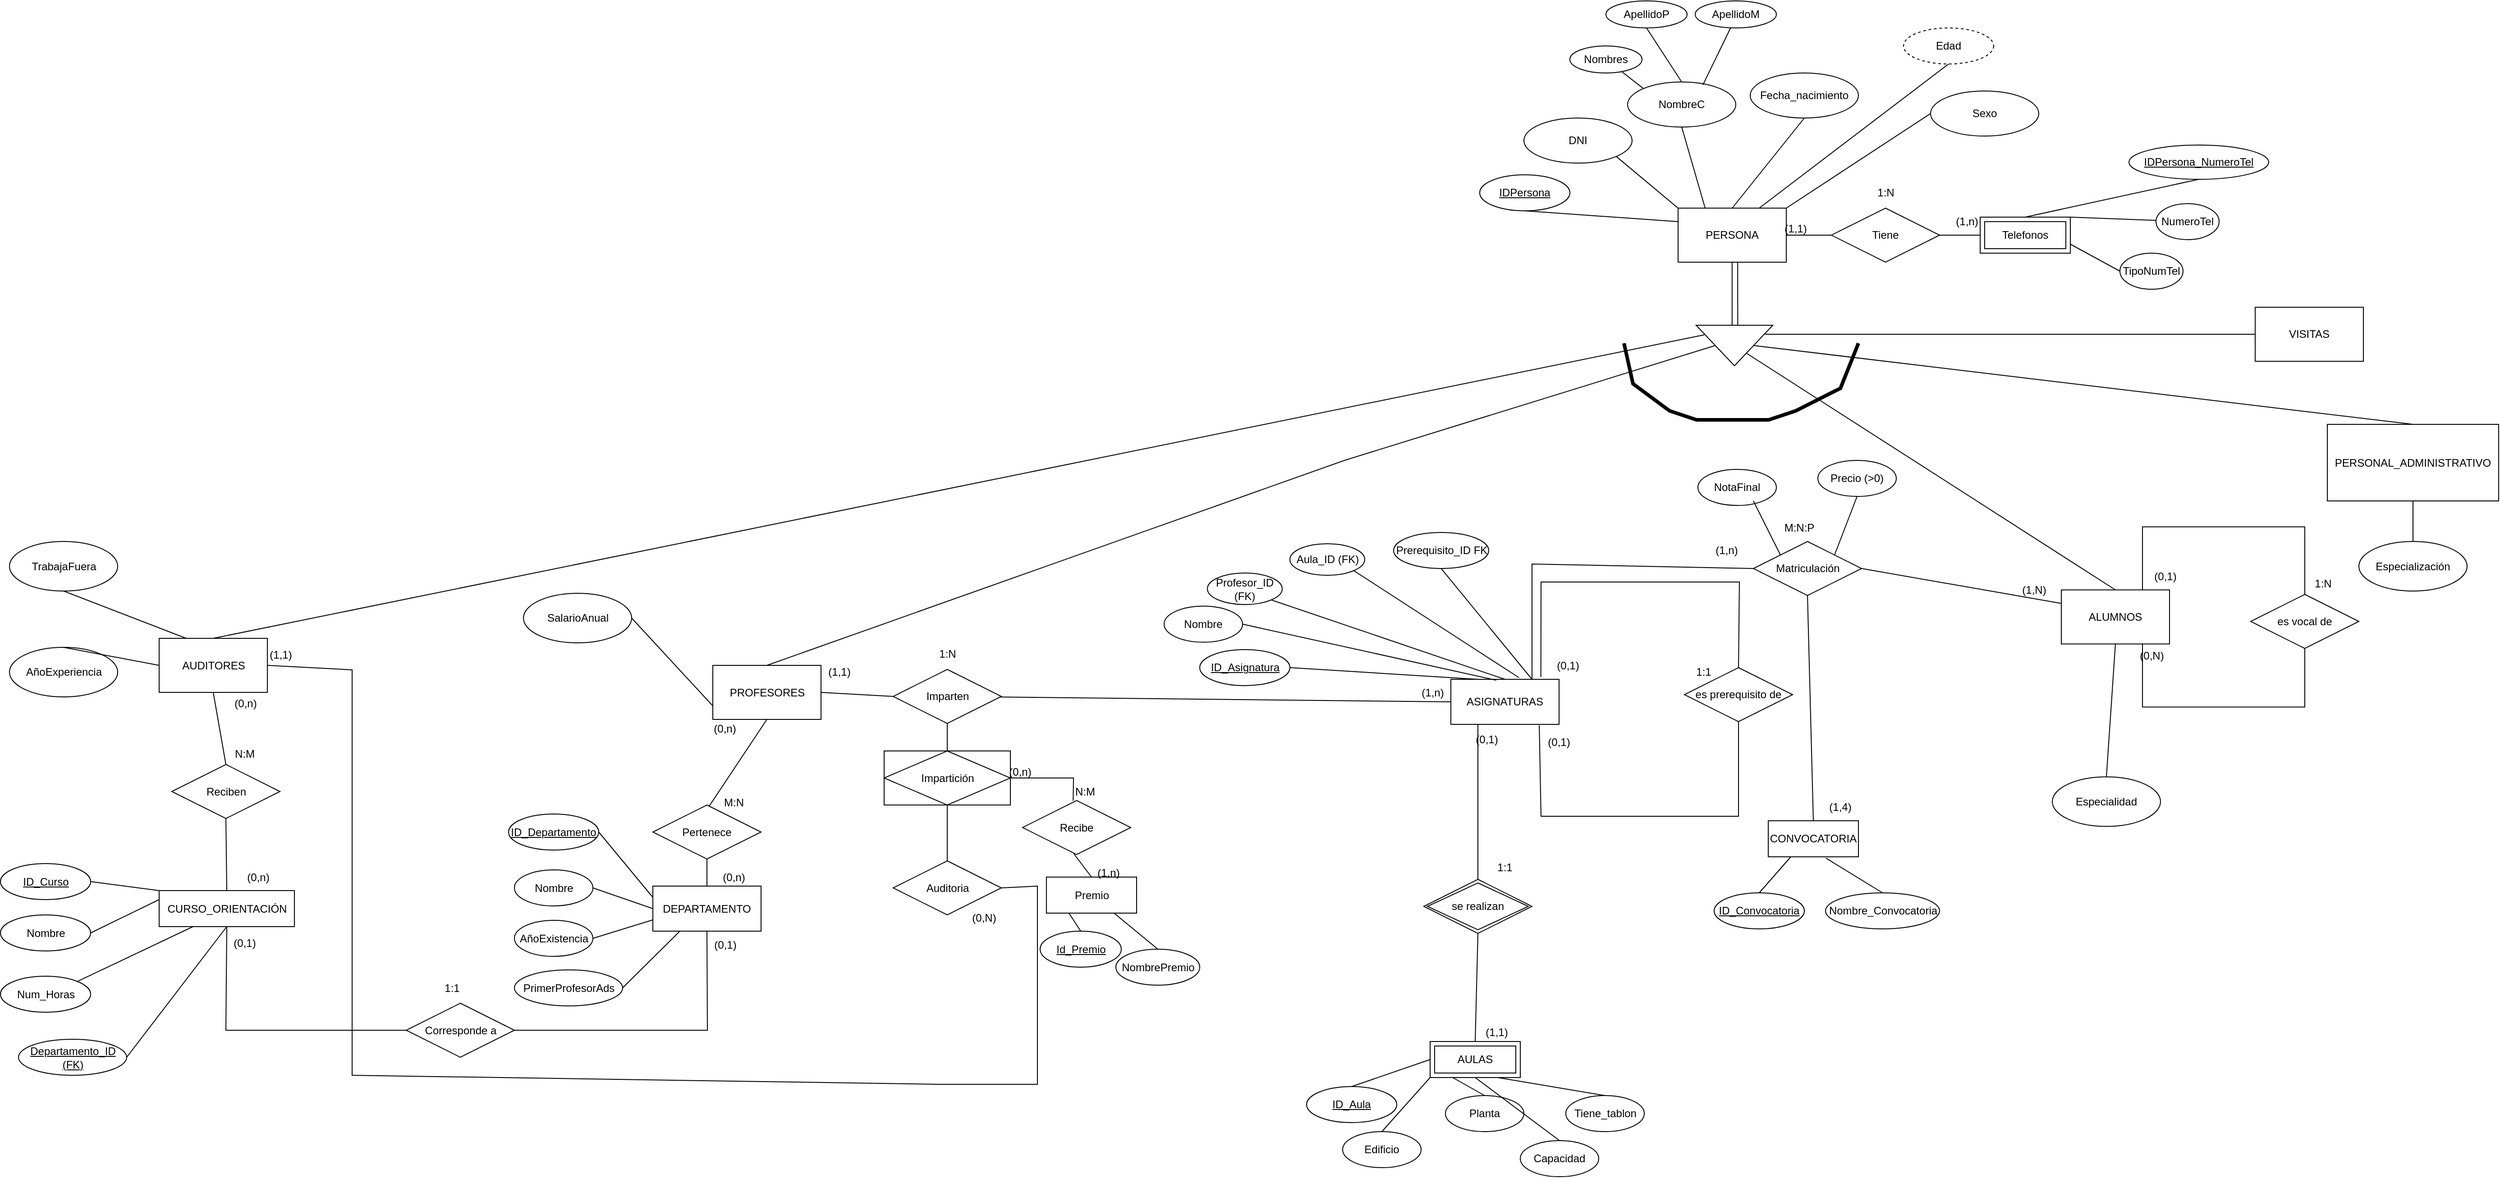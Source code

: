 <mxfile version="28.1.0">
  <diagram name="Página-1" id="FnvqE0i3I_hrlVpK8BUk">
    <mxGraphModel dx="2868" dy="2275" grid="1" gridSize="10" guides="1" tooltips="1" connect="1" arrows="1" fold="1" page="1" pageScale="1" pageWidth="827" pageHeight="1169" math="0" shadow="0">
      <root>
        <mxCell id="0" />
        <mxCell id="1" parent="0" />
        <mxCell id="K8pAmzDxY5exkbGExF1x-1" value="PERSONA" style="rounded=0;whiteSpace=wrap;html=1;" vertex="1" parent="1">
          <mxGeometry x="350" y="170" width="120" height="60" as="geometry" />
        </mxCell>
        <mxCell id="K8pAmzDxY5exkbGExF1x-2" value="" style="triangle;whiteSpace=wrap;html=1;rounded=0;rotation=90;" vertex="1" parent="1">
          <mxGeometry x="390" y="280" width="45" height="85" as="geometry" />
        </mxCell>
        <mxCell id="K8pAmzDxY5exkbGExF1x-4" value="ALUMNOS" style="whiteSpace=wrap;html=1;rounded=0;" vertex="1" parent="1">
          <mxGeometry x="775" y="593.75" width="120" height="60" as="geometry" />
        </mxCell>
        <mxCell id="K8pAmzDxY5exkbGExF1x-6" value="" style="endArrow=none;html=1;rounded=0;entryX=0.551;entryY=1.004;entryDx=0;entryDy=0;entryPerimeter=0;exitX=-0.013;exitY=0.457;exitDx=0;exitDy=0;exitPerimeter=0;" edge="1" parent="1" source="K8pAmzDxY5exkbGExF1x-2" target="K8pAmzDxY5exkbGExF1x-1">
          <mxGeometry width="50" height="50" relative="1" as="geometry">
            <mxPoint x="413.04" y="297" as="sourcePoint" />
            <mxPoint x="413.0" y="230" as="targetPoint" />
          </mxGeometry>
        </mxCell>
        <mxCell id="K8pAmzDxY5exkbGExF1x-7" value="" style="endArrow=none;html=1;rounded=0;entryX=0.5;entryY=1;entryDx=0;entryDy=0;" edge="1" parent="1">
          <mxGeometry width="50" height="50" relative="1" as="geometry">
            <mxPoint x="409.9" y="300" as="sourcePoint" />
            <mxPoint x="409.9" y="230" as="targetPoint" />
          </mxGeometry>
        </mxCell>
        <mxCell id="K8pAmzDxY5exkbGExF1x-9" value="PROFESORES" style="whiteSpace=wrap;html=1;rounded=0;" vertex="1" parent="1">
          <mxGeometry x="-720.5" y="677.5" width="120" height="60" as="geometry" />
        </mxCell>
        <mxCell id="K8pAmzDxY5exkbGExF1x-11" value="VISITAS" style="whiteSpace=wrap;html=1;rounded=0;" vertex="1" parent="1">
          <mxGeometry x="990" y="280" width="120" height="60" as="geometry" />
        </mxCell>
        <mxCell id="K8pAmzDxY5exkbGExF1x-16" value="" style="endArrow=none;html=1;rounded=0;entryX=0.236;entryY=0.893;entryDx=0;entryDy=0;exitX=0.5;exitY=0;exitDx=0;exitDy=0;entryPerimeter=0;" edge="1" parent="1" source="K8pAmzDxY5exkbGExF1x-17" target="K8pAmzDxY5exkbGExF1x-2">
          <mxGeometry width="50" height="50" relative="1" as="geometry">
            <mxPoint x="-829.8" y="110.28" as="sourcePoint" />
            <mxPoint x="-876.2" y="20.0" as="targetPoint" />
          </mxGeometry>
        </mxCell>
        <mxCell id="K8pAmzDxY5exkbGExF1x-17" value="AUDITORES" style="rounded=0;whiteSpace=wrap;html=1;" vertex="1" parent="1">
          <mxGeometry x="-1334.5" y="647.5" width="120" height="60" as="geometry" />
        </mxCell>
        <mxCell id="K8pAmzDxY5exkbGExF1x-19" value="" style="endArrow=none;html=1;rounded=0;exitX=0.5;exitY=0;exitDx=0;exitDy=0;" edge="1" parent="1" source="K8pAmzDxY5exkbGExF1x-4" target="K8pAmzDxY5exkbGExF1x-2">
          <mxGeometry width="50" height="50" relative="1" as="geometry">
            <mxPoint x="340" y="390" as="sourcePoint" />
            <mxPoint x="390" y="340" as="targetPoint" />
          </mxGeometry>
        </mxCell>
        <mxCell id="K8pAmzDxY5exkbGExF1x-21" value="PERSONAL_ADMINISTRATIVO" style="rounded=0;whiteSpace=wrap;html=1;" vertex="1" parent="1">
          <mxGeometry x="1070" y="410" width="190" height="85" as="geometry" />
        </mxCell>
        <mxCell id="K8pAmzDxY5exkbGExF1x-22" value="" style="endArrow=none;html=1;rounded=0;entryX=0.5;entryY=1;entryDx=0;entryDy=0;exitX=0.5;exitY=0;exitDx=0;exitDy=0;" edge="1" parent="1" source="K8pAmzDxY5exkbGExF1x-9" target="K8pAmzDxY5exkbGExF1x-2">
          <mxGeometry width="50" height="50" relative="1" as="geometry">
            <mxPoint x="250" y="360" as="sourcePoint" />
            <mxPoint x="300" y="310" as="targetPoint" />
            <Array as="points">
              <mxPoint x="-20" y="450" />
            </Array>
          </mxGeometry>
        </mxCell>
        <mxCell id="K8pAmzDxY5exkbGExF1x-23" value="" style="endArrow=none;html=1;rounded=0;exitX=0.221;exitY=0.1;exitDx=0;exitDy=0;entryX=0;entryY=0.5;entryDx=0;entryDy=0;exitPerimeter=0;" edge="1" parent="1" source="K8pAmzDxY5exkbGExF1x-2" target="K8pAmzDxY5exkbGExF1x-11">
          <mxGeometry width="50" height="50" relative="1" as="geometry">
            <mxPoint x="530" y="360" as="sourcePoint" />
            <mxPoint x="580" y="310" as="targetPoint" />
          </mxGeometry>
        </mxCell>
        <mxCell id="K8pAmzDxY5exkbGExF1x-27" value="NombreC" style="ellipse;whiteSpace=wrap;html=1;" vertex="1" parent="1">
          <mxGeometry x="294" y="30" width="120" height="50" as="geometry" />
        </mxCell>
        <mxCell id="K8pAmzDxY5exkbGExF1x-28" value="Fecha_nacimiento" style="ellipse;whiteSpace=wrap;html=1;" vertex="1" parent="1">
          <mxGeometry x="430" y="20" width="120" height="50" as="geometry" />
        </mxCell>
        <mxCell id="K8pAmzDxY5exkbGExF1x-32" value="Sexo" style="ellipse;whiteSpace=wrap;html=1;" vertex="1" parent="1">
          <mxGeometry x="630" y="40" width="120" height="50" as="geometry" />
        </mxCell>
        <mxCell id="K8pAmzDxY5exkbGExF1x-34" value="" style="endArrow=none;html=1;rounded=0;entryX=0;entryY=0.25;entryDx=0;entryDy=0;exitX=0.5;exitY=1;exitDx=0;exitDy=0;" edge="1" parent="1" source="K8pAmzDxY5exkbGExF1x-199" target="K8pAmzDxY5exkbGExF1x-1">
          <mxGeometry width="50" height="50" relative="1" as="geometry">
            <mxPoint x="220" y="120" as="sourcePoint" />
            <mxPoint x="340" y="125" as="targetPoint" />
          </mxGeometry>
        </mxCell>
        <mxCell id="K8pAmzDxY5exkbGExF1x-35" value="" style="endArrow=none;html=1;rounded=0;entryX=0.5;entryY=1;entryDx=0;entryDy=0;exitX=0.25;exitY=0;exitDx=0;exitDy=0;" edge="1" parent="1" source="K8pAmzDxY5exkbGExF1x-1" target="K8pAmzDxY5exkbGExF1x-27">
          <mxGeometry width="50" height="50" relative="1" as="geometry">
            <mxPoint x="340" y="160" as="sourcePoint" />
            <mxPoint x="390" y="110" as="targetPoint" />
          </mxGeometry>
        </mxCell>
        <mxCell id="K8pAmzDxY5exkbGExF1x-36" value="" style="endArrow=none;html=1;rounded=0;entryX=0.5;entryY=1;entryDx=0;entryDy=0;exitX=0.5;exitY=0;exitDx=0;exitDy=0;" edge="1" parent="1" source="K8pAmzDxY5exkbGExF1x-1" target="K8pAmzDxY5exkbGExF1x-28">
          <mxGeometry width="50" height="50" relative="1" as="geometry">
            <mxPoint x="440" y="160" as="sourcePoint" />
            <mxPoint x="490" y="110" as="targetPoint" />
          </mxGeometry>
        </mxCell>
        <mxCell id="K8pAmzDxY5exkbGExF1x-38" value="" style="endArrow=none;html=1;rounded=0;exitX=1;exitY=0;exitDx=0;exitDy=0;entryX=0;entryY=0.5;entryDx=0;entryDy=0;" edge="1" parent="1" source="K8pAmzDxY5exkbGExF1x-1" target="K8pAmzDxY5exkbGExF1x-32">
          <mxGeometry width="50" height="50" relative="1" as="geometry">
            <mxPoint x="480" y="290" as="sourcePoint" />
            <mxPoint x="530" y="240" as="targetPoint" />
          </mxGeometry>
        </mxCell>
        <mxCell id="K8pAmzDxY5exkbGExF1x-39" value="Especialidad" style="ellipse;whiteSpace=wrap;html=1;" vertex="1" parent="1">
          <mxGeometry x="765" y="801.25" width="120" height="55" as="geometry" />
        </mxCell>
        <mxCell id="K8pAmzDxY5exkbGExF1x-40" value="" style="endArrow=none;html=1;rounded=0;entryX=0.5;entryY=1;entryDx=0;entryDy=0;exitX=0.5;exitY=0;exitDx=0;exitDy=0;" edge="1" parent="1" source="K8pAmzDxY5exkbGExF1x-39" target="K8pAmzDxY5exkbGExF1x-4">
          <mxGeometry width="50" height="50" relative="1" as="geometry">
            <mxPoint x="595" y="633.75" as="sourcePoint" />
            <mxPoint x="645" y="583.75" as="targetPoint" />
          </mxGeometry>
        </mxCell>
        <mxCell id="K8pAmzDxY5exkbGExF1x-42" value="SalarioAnual" style="ellipse;whiteSpace=wrap;html=1;" vertex="1" parent="1">
          <mxGeometry x="-930.5" y="597.5" width="120" height="55" as="geometry" />
        </mxCell>
        <mxCell id="K8pAmzDxY5exkbGExF1x-43" value="" style="endArrow=none;html=1;rounded=0;entryX=0.5;entryY=1;entryDx=0;entryDy=0;" edge="1" parent="1" target="K8pAmzDxY5exkbGExF1x-9">
          <mxGeometry width="50" height="50" relative="1" as="geometry">
            <mxPoint x="-727" y="837.5" as="sourcePoint" />
            <mxPoint x="-777" y="932.5" as="targetPoint" />
          </mxGeometry>
        </mxCell>
        <mxCell id="K8pAmzDxY5exkbGExF1x-44" value="" style="endArrow=none;html=1;rounded=0;entryX=0;entryY=0.75;entryDx=0;entryDy=0;exitX=1;exitY=0.5;exitDx=0;exitDy=0;" edge="1" parent="1" source="K8pAmzDxY5exkbGExF1x-42" target="K8pAmzDxY5exkbGExF1x-9">
          <mxGeometry width="50" height="50" relative="1" as="geometry">
            <mxPoint x="-527" y="532.5" as="sourcePoint" />
            <mxPoint x="-517" y="462.5" as="targetPoint" />
          </mxGeometry>
        </mxCell>
        <mxCell id="K8pAmzDxY5exkbGExF1x-45" value="Especialización" style="ellipse;whiteSpace=wrap;html=1;" vertex="1" parent="1">
          <mxGeometry x="1105" y="540" width="120" height="55" as="geometry" />
        </mxCell>
        <mxCell id="K8pAmzDxY5exkbGExF1x-46" value="" style="endArrow=none;html=1;rounded=0;entryX=0.5;entryY=1;entryDx=0;entryDy=0;exitX=0.5;exitY=0;exitDx=0;exitDy=0;" edge="1" parent="1" source="K8pAmzDxY5exkbGExF1x-45" target="K8pAmzDxY5exkbGExF1x-21">
          <mxGeometry width="50" height="50" relative="1" as="geometry">
            <mxPoint x="955" y="722.5" as="sourcePoint" />
            <mxPoint x="1005" y="672.5" as="targetPoint" />
          </mxGeometry>
        </mxCell>
        <mxCell id="K8pAmzDxY5exkbGExF1x-47" value="AñoExperiencia" style="ellipse;whiteSpace=wrap;html=1;" vertex="1" parent="1">
          <mxGeometry x="-1500.5" y="657.5" width="120" height="55" as="geometry" />
        </mxCell>
        <mxCell id="K8pAmzDxY5exkbGExF1x-48" value="TrabajaFuera" style="ellipse;whiteSpace=wrap;html=1;" vertex="1" parent="1">
          <mxGeometry x="-1500.5" y="540.0" width="120" height="55" as="geometry" />
        </mxCell>
        <mxCell id="K8pAmzDxY5exkbGExF1x-49" value="" style="endArrow=none;html=1;rounded=0;entryX=0;entryY=0.5;entryDx=0;entryDy=0;exitX=0.5;exitY=0;exitDx=0;exitDy=0;" edge="1" parent="1" source="K8pAmzDxY5exkbGExF1x-47" target="K8pAmzDxY5exkbGExF1x-17">
          <mxGeometry width="50" height="50" relative="1" as="geometry">
            <mxPoint x="-1374.5" y="767.5" as="sourcePoint" />
            <mxPoint x="-1324.5" y="717.5" as="targetPoint" />
          </mxGeometry>
        </mxCell>
        <mxCell id="K8pAmzDxY5exkbGExF1x-50" value="" style="endArrow=none;html=1;rounded=0;entryX=0.25;entryY=0;entryDx=0;entryDy=0;exitX=0.5;exitY=1;exitDx=0;exitDy=0;" edge="1" parent="1" source="K8pAmzDxY5exkbGExF1x-48" target="K8pAmzDxY5exkbGExF1x-17">
          <mxGeometry width="50" height="50" relative="1" as="geometry">
            <mxPoint x="-1264.5" y="777.5" as="sourcePoint" />
            <mxPoint x="-1214.5" y="727.5" as="targetPoint" />
          </mxGeometry>
        </mxCell>
        <mxCell id="K8pAmzDxY5exkbGExF1x-53" value="Edad" style="ellipse;whiteSpace=wrap;html=1;align=center;dashed=1;" vertex="1" parent="1">
          <mxGeometry x="600" y="-30" width="100" height="40" as="geometry" />
        </mxCell>
        <mxCell id="K8pAmzDxY5exkbGExF1x-54" value="" style="endArrow=none;html=1;rounded=0;entryX=0.5;entryY=1;entryDx=0;entryDy=0;exitX=0.75;exitY=0;exitDx=0;exitDy=0;" edge="1" parent="1" source="K8pAmzDxY5exkbGExF1x-1" target="K8pAmzDxY5exkbGExF1x-53">
          <mxGeometry width="50" height="50" relative="1" as="geometry">
            <mxPoint x="500" y="120" as="sourcePoint" />
            <mxPoint x="550" y="70" as="targetPoint" />
          </mxGeometry>
        </mxCell>
        <mxCell id="K8pAmzDxY5exkbGExF1x-59" value="" style="endArrow=none;html=1;rounded=0;exitX=0.5;exitY=0;exitDx=0;exitDy=0;entryX=0.5;entryY=0;entryDx=0;entryDy=0;" edge="1" parent="1" source="K8pAmzDxY5exkbGExF1x-21" target="K8pAmzDxY5exkbGExF1x-2">
          <mxGeometry width="50" height="50" relative="1" as="geometry">
            <mxPoint x="414" y="480" as="sourcePoint" />
            <mxPoint x="430" y="340" as="targetPoint" />
          </mxGeometry>
        </mxCell>
        <mxCell id="K8pAmzDxY5exkbGExF1x-60" value="" style="endArrow=none;html=1;rounded=0;strokeWidth=4;" edge="1" parent="1">
          <mxGeometry width="50" height="50" relative="1" as="geometry">
            <mxPoint x="290" y="320" as="sourcePoint" />
            <mxPoint x="550" y="320" as="targetPoint" />
            <Array as="points">
              <mxPoint x="300" y="365" />
              <mxPoint x="340.5" y="395" />
              <mxPoint x="370.5" y="405" />
              <mxPoint x="410.5" y="405" />
              <mxPoint x="450.5" y="405" />
              <mxPoint x="480.5" y="395" />
              <mxPoint x="530" y="370" />
            </Array>
          </mxGeometry>
        </mxCell>
        <mxCell id="K8pAmzDxY5exkbGExF1x-62" value="Imparten" style="shape=rhombus;perimeter=rhombusPerimeter;whiteSpace=wrap;html=1;align=center;" vertex="1" parent="1">
          <mxGeometry x="-520.5" y="682" width="120" height="60" as="geometry" />
        </mxCell>
        <mxCell id="K8pAmzDxY5exkbGExF1x-63" value="" style="endArrow=none;html=1;rounded=0;exitX=1;exitY=0.5;exitDx=0;exitDy=0;entryX=0;entryY=0.5;entryDx=0;entryDy=0;" edge="1" parent="1" source="K8pAmzDxY5exkbGExF1x-9" target="K8pAmzDxY5exkbGExF1x-62">
          <mxGeometry width="50" height="50" relative="1" as="geometry">
            <mxPoint x="-627" y="1002.5" as="sourcePoint" />
            <mxPoint x="-637" y="982.5" as="targetPoint" />
          </mxGeometry>
        </mxCell>
        <mxCell id="K8pAmzDxY5exkbGExF1x-64" value="ASIGNATURAS" style="whiteSpace=wrap;html=1;align=center;" vertex="1" parent="1">
          <mxGeometry x="98" y="693" width="120" height="50" as="geometry" />
        </mxCell>
        <mxCell id="K8pAmzDxY5exkbGExF1x-65" value="" style="endArrow=none;html=1;rounded=0;entryX=0;entryY=0.5;entryDx=0;entryDy=0;" edge="1" parent="1" source="K8pAmzDxY5exkbGExF1x-62" target="K8pAmzDxY5exkbGExF1x-64">
          <mxGeometry width="50" height="50" relative="1" as="geometry">
            <mxPoint x="-450.0" y="795" as="sourcePoint" />
            <mxPoint x="-360" y="815" as="targetPoint" />
          </mxGeometry>
        </mxCell>
        <mxCell id="K8pAmzDxY5exkbGExF1x-66" value="(0,1)" style="text;html=1;align=center;verticalAlign=middle;whiteSpace=wrap;rounded=0;" vertex="1" parent="1">
          <mxGeometry x="188" y="753" width="60" height="20" as="geometry" />
        </mxCell>
        <mxCell id="K8pAmzDxY5exkbGExF1x-67" value="(1,1)" style="text;html=1;align=center;verticalAlign=middle;whiteSpace=wrap;rounded=0;" vertex="1" parent="1">
          <mxGeometry x="-610.5" y="675" width="60" height="20" as="geometry" />
        </mxCell>
        <mxCell id="K8pAmzDxY5exkbGExF1x-71" value="1:N" style="text;html=1;align=center;verticalAlign=middle;whiteSpace=wrap;rounded=0;" vertex="1" parent="1">
          <mxGeometry x="-490.5" y="649.5" width="60" height="30" as="geometry" />
        </mxCell>
        <mxCell id="K8pAmzDxY5exkbGExF1x-73" value="Nombre" style="ellipse;whiteSpace=wrap;html=1;" vertex="1" parent="1">
          <mxGeometry x="-220" y="611.75" width="87" height="40" as="geometry" />
        </mxCell>
        <mxCell id="K8pAmzDxY5exkbGExF1x-74" value="" style="endArrow=none;html=1;rounded=0;entryX=1;entryY=0.5;entryDx=0;entryDy=0;exitX=0.25;exitY=0;exitDx=0;exitDy=0;" edge="1" parent="1" source="K8pAmzDxY5exkbGExF1x-64" target="K8pAmzDxY5exkbGExF1x-214">
          <mxGeometry width="50" height="50" relative="1" as="geometry">
            <mxPoint x="-192" y="790" as="sourcePoint" />
            <mxPoint x="-278.5" y="690" as="targetPoint" />
          </mxGeometry>
        </mxCell>
        <mxCell id="K8pAmzDxY5exkbGExF1x-76" value="" style="endArrow=none;html=1;rounded=0;entryX=1;entryY=0.5;entryDx=0;entryDy=0;exitX=0.42;exitY=0.021;exitDx=0;exitDy=0;exitPerimeter=0;" edge="1" parent="1" source="K8pAmzDxY5exkbGExF1x-64" target="K8pAmzDxY5exkbGExF1x-73">
          <mxGeometry width="50" height="50" relative="1" as="geometry">
            <mxPoint x="28" y="680" as="sourcePoint" />
            <mxPoint x="-125.0" y="630.0" as="targetPoint" />
          </mxGeometry>
        </mxCell>
        <mxCell id="K8pAmzDxY5exkbGExF1x-77" value="DEPARTAMENTO" style="whiteSpace=wrap;html=1;align=center;" vertex="1" parent="1">
          <mxGeometry x="-787" y="922.5" width="120" height="50" as="geometry" />
        </mxCell>
        <mxCell id="K8pAmzDxY5exkbGExF1x-78" value="Pertenece" style="shape=rhombus;perimeter=rhombusPerimeter;whiteSpace=wrap;html=1;align=center;" vertex="1" parent="1">
          <mxGeometry x="-787" y="832.5" width="120" height="60" as="geometry" />
        </mxCell>
        <mxCell id="K8pAmzDxY5exkbGExF1x-79" value="" style="endArrow=none;html=1;rounded=0;entryX=0.5;entryY=1;entryDx=0;entryDy=0;" edge="1" parent="1" source="K8pAmzDxY5exkbGExF1x-77" target="K8pAmzDxY5exkbGExF1x-78">
          <mxGeometry width="50" height="50" relative="1" as="geometry">
            <mxPoint x="-847" y="982.5" as="sourcePoint" />
            <mxPoint x="-797" y="932.5" as="targetPoint" />
          </mxGeometry>
        </mxCell>
        <mxCell id="K8pAmzDxY5exkbGExF1x-81" value="Nombre" style="ellipse;whiteSpace=wrap;html=1;" vertex="1" parent="1">
          <mxGeometry x="-940.5" y="904.5" width="87" height="40" as="geometry" />
        </mxCell>
        <mxCell id="K8pAmzDxY5exkbGExF1x-82" value="" style="endArrow=none;html=1;rounded=0;entryX=1;entryY=0.5;entryDx=0;entryDy=0;exitX=0;exitY=0.25;exitDx=0;exitDy=0;" edge="1" parent="1" source="K8pAmzDxY5exkbGExF1x-77" target="K8pAmzDxY5exkbGExF1x-194">
          <mxGeometry width="50" height="50" relative="1" as="geometry">
            <mxPoint x="-707" y="812.5" as="sourcePoint" />
            <mxPoint x="-830.5" y="867.5" as="targetPoint" />
          </mxGeometry>
        </mxCell>
        <mxCell id="K8pAmzDxY5exkbGExF1x-83" value="" style="endArrow=none;html=1;rounded=0;exitX=1;exitY=0.5;exitDx=0;exitDy=0;entryX=0;entryY=0.5;entryDx=0;entryDy=0;" edge="1" parent="1" source="K8pAmzDxY5exkbGExF1x-81" target="K8pAmzDxY5exkbGExF1x-77">
          <mxGeometry width="50" height="50" relative="1" as="geometry">
            <mxPoint x="-707" y="812.5" as="sourcePoint" />
            <mxPoint x="-657" y="762.5" as="targetPoint" />
          </mxGeometry>
        </mxCell>
        <mxCell id="K8pAmzDxY5exkbGExF1x-84" value="(0,n)" style="text;html=1;align=center;verticalAlign=middle;whiteSpace=wrap;rounded=0;" vertex="1" parent="1">
          <mxGeometry x="-727" y="902.5" width="60" height="20" as="geometry" />
        </mxCell>
        <mxCell id="K8pAmzDxY5exkbGExF1x-85" value="(0,n)" style="text;html=1;align=center;verticalAlign=middle;whiteSpace=wrap;rounded=0;" vertex="1" parent="1">
          <mxGeometry x="-737" y="737.5" width="60" height="20" as="geometry" />
        </mxCell>
        <mxCell id="K8pAmzDxY5exkbGExF1x-86" value="M:N" style="text;html=1;align=center;verticalAlign=middle;whiteSpace=wrap;rounded=0;" vertex="1" parent="1">
          <mxGeometry x="-727" y="815" width="60" height="30" as="geometry" />
        </mxCell>
        <mxCell id="K8pAmzDxY5exkbGExF1x-87" value="es prerequisito de" style="shape=rhombus;perimeter=rhombusPerimeter;whiteSpace=wrap;html=1;align=center;" vertex="1" parent="1">
          <mxGeometry x="357" y="680" width="120" height="60" as="geometry" />
        </mxCell>
        <mxCell id="K8pAmzDxY5exkbGExF1x-88" value="" style="endArrow=none;html=1;rounded=0;entryX=0.5;entryY=0;entryDx=0;entryDy=0;exitX=0.832;exitY=-0.049;exitDx=0;exitDy=0;exitPerimeter=0;" edge="1" parent="1" source="K8pAmzDxY5exkbGExF1x-64" target="K8pAmzDxY5exkbGExF1x-87">
          <mxGeometry width="50" height="50" relative="1" as="geometry">
            <mxPoint x="-22" y="590" as="sourcePoint" />
            <mxPoint x="158" y="680" as="targetPoint" />
            <Array as="points">
              <mxPoint x="198" y="585" />
              <mxPoint x="418" y="585" />
            </Array>
          </mxGeometry>
        </mxCell>
        <mxCell id="K8pAmzDxY5exkbGExF1x-90" value="" style="endArrow=none;html=1;rounded=0;entryX=0.5;entryY=1;entryDx=0;entryDy=0;exitX=0.817;exitY=1.02;exitDx=0;exitDy=0;exitPerimeter=0;" edge="1" parent="1" source="K8pAmzDxY5exkbGExF1x-64" target="K8pAmzDxY5exkbGExF1x-87">
          <mxGeometry width="50" height="50" relative="1" as="geometry">
            <mxPoint x="-32" y="740" as="sourcePoint" />
            <mxPoint x="158" y="735" as="targetPoint" />
            <Array as="points">
              <mxPoint x="198" y="845" />
              <mxPoint x="417" y="845" />
            </Array>
          </mxGeometry>
        </mxCell>
        <mxCell id="K8pAmzDxY5exkbGExF1x-91" value="(0,1)" style="text;html=1;align=center;verticalAlign=middle;whiteSpace=wrap;rounded=0;" vertex="1" parent="1">
          <mxGeometry x="198" y="667.5" width="60" height="20" as="geometry" />
        </mxCell>
        <mxCell id="K8pAmzDxY5exkbGExF1x-92" value="1:1" style="text;html=1;align=center;verticalAlign=middle;resizable=0;points=[];autosize=1;strokeColor=none;fillColor=none;" vertex="1" parent="1">
          <mxGeometry x="358" y="670" width="40" height="30" as="geometry" />
        </mxCell>
        <mxCell id="K8pAmzDxY5exkbGExF1x-94" value="Prerequisito_ID FK" style="ellipse;whiteSpace=wrap;html=1;" vertex="1" parent="1">
          <mxGeometry x="34.5" y="530" width="105.5" height="40" as="geometry" />
        </mxCell>
        <mxCell id="K8pAmzDxY5exkbGExF1x-96" value="" style="endArrow=none;html=1;rounded=0;exitX=0.5;exitY=1;exitDx=0;exitDy=0;entryX=0.75;entryY=0;entryDx=0;entryDy=0;" edge="1" target="K8pAmzDxY5exkbGExF1x-64" parent="1" source="K8pAmzDxY5exkbGExF1x-94">
          <mxGeometry width="50" height="50" relative="1" as="geometry">
            <mxPoint x="-42" y="800" as="sourcePoint" />
            <mxPoint x="-72" y="750" as="targetPoint" />
          </mxGeometry>
        </mxCell>
        <mxCell id="K8pAmzDxY5exkbGExF1x-98" value="" style="endArrow=none;html=1;rounded=0;entryX=0.25;entryY=1;entryDx=0;entryDy=0;exitX=0.5;exitY=0;exitDx=0;exitDy=0;" edge="1" parent="1" source="K8pAmzDxY5exkbGExF1x-104" target="K8pAmzDxY5exkbGExF1x-64">
          <mxGeometry width="50" height="50" relative="1" as="geometry">
            <mxPoint x="-62" y="900" as="sourcePoint" />
            <mxPoint x="-92" y="710" as="targetPoint" />
          </mxGeometry>
        </mxCell>
        <mxCell id="K8pAmzDxY5exkbGExF1x-99" value="" style="endArrow=none;html=1;rounded=0;entryX=0.5;entryY=1;entryDx=0;entryDy=0;exitX=0.5;exitY=0;exitDx=0;exitDy=0;" edge="1" parent="1" source="K8pAmzDxY5exkbGExF1x-103" target="K8pAmzDxY5exkbGExF1x-104">
          <mxGeometry width="50" height="50" relative="1" as="geometry">
            <mxPoint x="-42" y="1020" as="sourcePoint" />
            <mxPoint x="-62" y="960" as="targetPoint" />
          </mxGeometry>
        </mxCell>
        <mxCell id="K8pAmzDxY5exkbGExF1x-103" value="AULAS" style="shape=ext;margin=3;double=1;whiteSpace=wrap;html=1;align=center;" vertex="1" parent="1">
          <mxGeometry x="75" y="1095" width="100" height="40" as="geometry" />
        </mxCell>
        <mxCell id="K8pAmzDxY5exkbGExF1x-104" value="se realizan" style="shape=rhombus;double=1;perimeter=rhombusPerimeter;whiteSpace=wrap;html=1;align=center;" vertex="1" parent="1">
          <mxGeometry x="68" y="915" width="120" height="60" as="geometry" />
        </mxCell>
        <mxCell id="K8pAmzDxY5exkbGExF1x-106" value="(1,n)" style="text;html=1;align=center;verticalAlign=middle;whiteSpace=wrap;rounded=0;" vertex="1" parent="1">
          <mxGeometry x="48" y="697.5" width="60" height="20" as="geometry" />
        </mxCell>
        <mxCell id="K8pAmzDxY5exkbGExF1x-107" value="(1,1)" style="text;html=1;align=center;verticalAlign=middle;whiteSpace=wrap;rounded=0;" vertex="1" parent="1">
          <mxGeometry x="119" y="1075" width="60" height="20" as="geometry" />
        </mxCell>
        <mxCell id="K8pAmzDxY5exkbGExF1x-108" value="(0,1)" style="text;html=1;align=center;verticalAlign=middle;whiteSpace=wrap;rounded=0;" vertex="1" parent="1">
          <mxGeometry x="108" y="750" width="60" height="20" as="geometry" />
        </mxCell>
        <mxCell id="K8pAmzDxY5exkbGExF1x-110" value="Capacidad" style="ellipse;whiteSpace=wrap;html=1;" vertex="1" parent="1">
          <mxGeometry x="175" y="1205" width="87" height="40" as="geometry" />
        </mxCell>
        <mxCell id="K8pAmzDxY5exkbGExF1x-111" value="Tiene_tablon" style="ellipse;whiteSpace=wrap;html=1;" vertex="1" parent="1">
          <mxGeometry x="225.5" y="1155" width="87" height="40" as="geometry" />
        </mxCell>
        <mxCell id="K8pAmzDxY5exkbGExF1x-112" value="Edificio" style="ellipse;whiteSpace=wrap;html=1;" vertex="1" parent="1">
          <mxGeometry x="-22" y="1195" width="87" height="40" as="geometry" />
        </mxCell>
        <mxCell id="K8pAmzDxY5exkbGExF1x-113" value="Planta" style="ellipse;whiteSpace=wrap;html=1;" vertex="1" parent="1">
          <mxGeometry x="92" y="1155" width="87" height="40" as="geometry" />
        </mxCell>
        <mxCell id="K8pAmzDxY5exkbGExF1x-115" value="" style="endArrow=none;html=1;rounded=0;entryX=0;entryY=0.5;entryDx=0;entryDy=0;exitX=0.5;exitY=0;exitDx=0;exitDy=0;" edge="1" parent="1" source="K8pAmzDxY5exkbGExF1x-215" target="K8pAmzDxY5exkbGExF1x-103">
          <mxGeometry width="50" height="50" relative="1" as="geometry">
            <mxPoint x="-1.5" y="1135" as="sourcePoint" />
            <mxPoint x="75" y="995" as="targetPoint" />
          </mxGeometry>
        </mxCell>
        <mxCell id="K8pAmzDxY5exkbGExF1x-116" value="" style="endArrow=none;html=1;rounded=0;entryX=0.75;entryY=1;entryDx=0;entryDy=0;exitX=0.5;exitY=0;exitDx=0;exitDy=0;" edge="1" parent="1" source="K8pAmzDxY5exkbGExF1x-111" target="K8pAmzDxY5exkbGExF1x-103">
          <mxGeometry width="50" height="50" relative="1" as="geometry">
            <mxPoint x="295" y="1165" as="sourcePoint" />
            <mxPoint x="345" y="1115" as="targetPoint" />
          </mxGeometry>
        </mxCell>
        <mxCell id="K8pAmzDxY5exkbGExF1x-117" value="" style="endArrow=none;html=1;rounded=0;entryX=0.5;entryY=1;entryDx=0;entryDy=0;exitX=0.5;exitY=0;exitDx=0;exitDy=0;" edge="1" parent="1" source="K8pAmzDxY5exkbGExF1x-110" target="K8pAmzDxY5exkbGExF1x-103">
          <mxGeometry width="50" height="50" relative="1" as="geometry">
            <mxPoint x="235" y="1175" as="sourcePoint" />
            <mxPoint x="285" y="1125" as="targetPoint" />
          </mxGeometry>
        </mxCell>
        <mxCell id="K8pAmzDxY5exkbGExF1x-118" value="" style="endArrow=none;html=1;rounded=0;entryX=0.25;entryY=1;entryDx=0;entryDy=0;exitX=0.5;exitY=0;exitDx=0;exitDy=0;" edge="1" parent="1" source="K8pAmzDxY5exkbGExF1x-113" target="K8pAmzDxY5exkbGExF1x-103">
          <mxGeometry width="50" height="50" relative="1" as="geometry">
            <mxPoint x="115" y="1175" as="sourcePoint" />
            <mxPoint x="165" y="1125" as="targetPoint" />
          </mxGeometry>
        </mxCell>
        <mxCell id="K8pAmzDxY5exkbGExF1x-119" value="" style="endArrow=none;html=1;rounded=0;entryX=0;entryY=1;entryDx=0;entryDy=0;exitX=0.5;exitY=0;exitDx=0;exitDy=0;" edge="1" parent="1" source="K8pAmzDxY5exkbGExF1x-112" target="K8pAmzDxY5exkbGExF1x-103">
          <mxGeometry width="50" height="50" relative="1" as="geometry">
            <mxPoint x="25" y="1095" as="sourcePoint" />
            <mxPoint x="75" y="1045" as="targetPoint" />
          </mxGeometry>
        </mxCell>
        <mxCell id="K8pAmzDxY5exkbGExF1x-120" value="1:1" style="text;html=1;align=center;verticalAlign=middle;whiteSpace=wrap;rounded=0;" vertex="1" parent="1">
          <mxGeometry x="128" y="887" width="60" height="30" as="geometry" />
        </mxCell>
        <mxCell id="K8pAmzDxY5exkbGExF1x-123" value="CONVOCATORIA" style="whiteSpace=wrap;html=1;align=center;" vertex="1" parent="1">
          <mxGeometry x="450" y="850" width="100" height="40" as="geometry" />
        </mxCell>
        <mxCell id="K8pAmzDxY5exkbGExF1x-129" value="" style="endArrow=none;html=1;rounded=0;entryX=0;entryY=0.5;entryDx=0;entryDy=0;exitX=0.75;exitY=0;exitDx=0;exitDy=0;" edge="1" parent="1" source="K8pAmzDxY5exkbGExF1x-64" target="K8pAmzDxY5exkbGExF1x-131">
          <mxGeometry width="50" height="50" relative="1" as="geometry">
            <mxPoint x="28" y="575" as="sourcePoint" />
            <mxPoint x="78" y="525" as="targetPoint" />
            <Array as="points">
              <mxPoint x="188" y="565" />
            </Array>
          </mxGeometry>
        </mxCell>
        <mxCell id="K8pAmzDxY5exkbGExF1x-130" value="" style="endArrow=none;html=1;rounded=0;entryX=0.5;entryY=1;entryDx=0;entryDy=0;exitX=0.5;exitY=0;exitDx=0;exitDy=0;" edge="1" parent="1" source="K8pAmzDxY5exkbGExF1x-123" target="K8pAmzDxY5exkbGExF1x-131">
          <mxGeometry width="50" height="50" relative="1" as="geometry">
            <mxPoint x="68" y="825" as="sourcePoint" />
            <mxPoint x="118" y="775" as="targetPoint" />
            <Array as="points" />
          </mxGeometry>
        </mxCell>
        <mxCell id="K8pAmzDxY5exkbGExF1x-131" value="Matriculación" style="shape=rhombus;perimeter=rhombusPerimeter;whiteSpace=wrap;html=1;align=center;" vertex="1" parent="1">
          <mxGeometry x="433.5" y="540" width="120" height="60" as="geometry" />
        </mxCell>
        <mxCell id="K8pAmzDxY5exkbGExF1x-132" value="" style="endArrow=none;html=1;rounded=0;entryX=0;entryY=0.25;entryDx=0;entryDy=0;exitX=1;exitY=0.5;exitDx=0;exitDy=0;" edge="1" parent="1" source="K8pAmzDxY5exkbGExF1x-131" target="K8pAmzDxY5exkbGExF1x-4">
          <mxGeometry width="50" height="50" relative="1" as="geometry">
            <mxPoint x="-90" y="780" as="sourcePoint" />
            <mxPoint x="-40" y="730" as="targetPoint" />
          </mxGeometry>
        </mxCell>
        <mxCell id="K8pAmzDxY5exkbGExF1x-133" value="(1,n)" style="text;html=1;align=center;verticalAlign=middle;whiteSpace=wrap;rounded=0;" vertex="1" parent="1">
          <mxGeometry x="373.5" y="540" width="60" height="20" as="geometry" />
        </mxCell>
        <mxCell id="K8pAmzDxY5exkbGExF1x-136" value="(1,N)" style="text;html=1;align=center;verticalAlign=middle;whiteSpace=wrap;rounded=0;" vertex="1" parent="1">
          <mxGeometry x="715" y="583.75" width="60" height="20" as="geometry" />
        </mxCell>
        <mxCell id="K8pAmzDxY5exkbGExF1x-137" value="(1,4)" style="text;html=1;align=center;verticalAlign=middle;whiteSpace=wrap;rounded=0;" vertex="1" parent="1">
          <mxGeometry x="500" y="825" width="60" height="20" as="geometry" />
        </mxCell>
        <mxCell id="K8pAmzDxY5exkbGExF1x-138" value="M:N:P" style="text;html=1;align=center;verticalAlign=middle;resizable=0;points=[];autosize=1;strokeColor=none;fillColor=none;" vertex="1" parent="1">
          <mxGeometry x="453.5" y="510" width="60" height="30" as="geometry" />
        </mxCell>
        <mxCell id="K8pAmzDxY5exkbGExF1x-139" value="Precio (&amp;gt;0)" style="ellipse;whiteSpace=wrap;html=1;" vertex="1" parent="1">
          <mxGeometry x="505" y="450" width="87" height="40" as="geometry" />
        </mxCell>
        <mxCell id="K8pAmzDxY5exkbGExF1x-140" value="NotaFinal" style="ellipse;whiteSpace=wrap;html=1;" vertex="1" parent="1">
          <mxGeometry x="372" y="460" width="87" height="40" as="geometry" />
        </mxCell>
        <mxCell id="K8pAmzDxY5exkbGExF1x-141" value="" style="endArrow=none;html=1;rounded=0;entryX=0.5;entryY=1;entryDx=0;entryDy=0;exitX=0;exitY=0;exitDx=0;exitDy=0;" edge="1" parent="1" source="K8pAmzDxY5exkbGExF1x-131">
          <mxGeometry width="50" height="50" relative="1" as="geometry">
            <mxPoint x="273.5" y="655" as="sourcePoint" />
            <mxPoint x="433.5" y="495.0" as="targetPoint" />
          </mxGeometry>
        </mxCell>
        <mxCell id="K8pAmzDxY5exkbGExF1x-142" value="" style="endArrow=none;html=1;rounded=0;entryX=0.5;entryY=1;entryDx=0;entryDy=0;exitX=1;exitY=0;exitDx=0;exitDy=0;" edge="1" parent="1" source="K8pAmzDxY5exkbGExF1x-131" target="K8pAmzDxY5exkbGExF1x-139">
          <mxGeometry width="50" height="50" relative="1" as="geometry">
            <mxPoint x="273.5" y="655" as="sourcePoint" />
            <mxPoint x="563.5" y="495.0" as="targetPoint" />
          </mxGeometry>
        </mxCell>
        <mxCell id="K8pAmzDxY5exkbGExF1x-144" value="Nombre_Convocatoria" style="ellipse;whiteSpace=wrap;html=1;align=center;" vertex="1" parent="1">
          <mxGeometry x="513.5" y="930" width="126.5" height="40" as="geometry" />
        </mxCell>
        <mxCell id="K8pAmzDxY5exkbGExF1x-145" value="ID_Convocatoria" style="ellipse;whiteSpace=wrap;html=1;align=center;fontStyle=4;" vertex="1" parent="1">
          <mxGeometry x="390" y="930" width="100" height="40" as="geometry" />
        </mxCell>
        <mxCell id="K8pAmzDxY5exkbGExF1x-146" value="" style="endArrow=none;html=1;rounded=0;entryX=0.25;entryY=1;entryDx=0;entryDy=0;exitX=0.5;exitY=0;exitDx=0;exitDy=0;" edge="1" parent="1" source="K8pAmzDxY5exkbGExF1x-145" target="K8pAmzDxY5exkbGExF1x-123">
          <mxGeometry width="50" height="50" relative="1" as="geometry">
            <mxPoint x="440" y="1010" as="sourcePoint" />
            <mxPoint x="490" y="960" as="targetPoint" />
          </mxGeometry>
        </mxCell>
        <mxCell id="K8pAmzDxY5exkbGExF1x-147" value="" style="endArrow=none;html=1;rounded=0;entryX=0.64;entryY=1.037;entryDx=0;entryDy=0;entryPerimeter=0;exitX=0.5;exitY=0;exitDx=0;exitDy=0;" edge="1" parent="1" source="K8pAmzDxY5exkbGExF1x-144" target="K8pAmzDxY5exkbGExF1x-123">
          <mxGeometry width="50" height="50" relative="1" as="geometry">
            <mxPoint x="440" y="1010" as="sourcePoint" />
            <mxPoint x="490" y="960" as="targetPoint" />
          </mxGeometry>
        </mxCell>
        <mxCell id="K8pAmzDxY5exkbGExF1x-148" value="es vocal de" style="shape=rhombus;perimeter=rhombusPerimeter;whiteSpace=wrap;html=1;align=center;" vertex="1" parent="1">
          <mxGeometry x="985" y="598.75" width="120" height="60" as="geometry" />
        </mxCell>
        <mxCell id="K8pAmzDxY5exkbGExF1x-149" value="" style="endArrow=none;html=1;rounded=0;entryX=0.5;entryY=0;entryDx=0;entryDy=0;exitX=0.75;exitY=0;exitDx=0;exitDy=0;" edge="1" parent="1" source="K8pAmzDxY5exkbGExF1x-4" target="K8pAmzDxY5exkbGExF1x-148">
          <mxGeometry width="50" height="50" relative="1" as="geometry">
            <mxPoint x="1165" y="803.75" as="sourcePoint" />
            <mxPoint x="1215" y="753.75" as="targetPoint" />
            <Array as="points">
              <mxPoint x="865" y="523.75" />
              <mxPoint x="1045" y="523.75" />
            </Array>
          </mxGeometry>
        </mxCell>
        <mxCell id="K8pAmzDxY5exkbGExF1x-150" value="" style="endArrow=none;html=1;rounded=0;entryX=0.5;entryY=1;entryDx=0;entryDy=0;exitX=0.75;exitY=1;exitDx=0;exitDy=0;" edge="1" parent="1" source="K8pAmzDxY5exkbGExF1x-4" target="K8pAmzDxY5exkbGExF1x-148">
          <mxGeometry width="50" height="50" relative="1" as="geometry">
            <mxPoint x="1155" y="783.75" as="sourcePoint" />
            <mxPoint x="1205" y="733.75" as="targetPoint" />
            <Array as="points">
              <mxPoint x="865" y="723.75" />
              <mxPoint x="1045" y="723.75" />
            </Array>
          </mxGeometry>
        </mxCell>
        <mxCell id="K8pAmzDxY5exkbGExF1x-151" value="(0,N)" style="text;html=1;align=center;verticalAlign=middle;resizable=0;points=[];autosize=1;strokeColor=none;fillColor=none;" vertex="1" parent="1">
          <mxGeometry x="850" y="651.75" width="50" height="30" as="geometry" />
        </mxCell>
        <mxCell id="K8pAmzDxY5exkbGExF1x-152" value="(0,1)" style="text;html=1;align=center;verticalAlign=middle;resizable=0;points=[];autosize=1;strokeColor=none;fillColor=none;" vertex="1" parent="1">
          <mxGeometry x="865" y="563.75" width="50" height="30" as="geometry" />
        </mxCell>
        <mxCell id="K8pAmzDxY5exkbGExF1x-153" value="1:N" style="text;html=1;align=center;verticalAlign=middle;resizable=0;points=[];autosize=1;strokeColor=none;fillColor=none;" vertex="1" parent="1">
          <mxGeometry x="1045" y="571.75" width="40" height="30" as="geometry" />
        </mxCell>
        <mxCell id="K8pAmzDxY5exkbGExF1x-156" value="" style="endArrow=none;html=1;rounded=0;entryX=0.5;entryY=1;entryDx=0;entryDy=0;exitX=0.5;exitY=0;exitDx=0;exitDy=0;" edge="1" parent="1" source="K8pAmzDxY5exkbGExF1x-164" target="K8pAmzDxY5exkbGExF1x-62">
          <mxGeometry width="50" height="50" relative="1" as="geometry">
            <mxPoint x="-460.5" y="774.5" as="sourcePoint" />
            <mxPoint x="-450.5" y="824.5" as="targetPoint" />
          </mxGeometry>
        </mxCell>
        <mxCell id="K8pAmzDxY5exkbGExF1x-157" value="" style="endArrow=none;html=1;rounded=0;entryX=0.5;entryY=1;entryDx=0;entryDy=0;exitX=0.5;exitY=0;exitDx=0;exitDy=0;" edge="1" parent="1" source="K8pAmzDxY5exkbGExF1x-158" target="K8pAmzDxY5exkbGExF1x-164">
          <mxGeometry width="50" height="50" relative="1" as="geometry">
            <mxPoint x="-430.5" y="874.5" as="sourcePoint" />
            <mxPoint x="-460.5" y="834.5" as="targetPoint" />
          </mxGeometry>
        </mxCell>
        <mxCell id="K8pAmzDxY5exkbGExF1x-158" value="Auditoria" style="shape=rhombus;perimeter=rhombusPerimeter;whiteSpace=wrap;html=1;align=center;" vertex="1" parent="1">
          <mxGeometry x="-520.5" y="894.5" width="120" height="60" as="geometry" />
        </mxCell>
        <mxCell id="K8pAmzDxY5exkbGExF1x-159" value="" style="endArrow=none;html=1;rounded=0;entryX=1;entryY=0.5;entryDx=0;entryDy=0;exitX=1;exitY=0.5;exitDx=0;exitDy=0;" edge="1" parent="1" source="K8pAmzDxY5exkbGExF1x-17" target="K8pAmzDxY5exkbGExF1x-158">
          <mxGeometry width="50" height="50" relative="1" as="geometry">
            <mxPoint x="-700.5" y="1022.5" as="sourcePoint" />
            <mxPoint x="-650.5" y="972.5" as="targetPoint" />
            <Array as="points">
              <mxPoint x="-1120.5" y="682.5" />
              <mxPoint x="-1120.5" y="1132.5" />
              <mxPoint x="-470.5" y="1142.5" />
              <mxPoint x="-360.5" y="1142.5" />
              <mxPoint x="-360.5" y="922.5" />
            </Array>
          </mxGeometry>
        </mxCell>
        <mxCell id="K8pAmzDxY5exkbGExF1x-162" value="(1,1)" style="text;html=1;align=center;verticalAlign=middle;resizable=0;points=[];autosize=1;strokeColor=none;fillColor=none;" vertex="1" parent="1">
          <mxGeometry x="-1225.5" y="650.5" width="50" height="30" as="geometry" />
        </mxCell>
        <mxCell id="K8pAmzDxY5exkbGExF1x-163" value="(0,N)" style="text;html=1;align=center;verticalAlign=middle;resizable=0;points=[];autosize=1;strokeColor=none;fillColor=none;" vertex="1" parent="1">
          <mxGeometry x="-445.5" y="942.5" width="50" height="30" as="geometry" />
        </mxCell>
        <mxCell id="K8pAmzDxY5exkbGExF1x-164" value="Impartición" style="shape=associativeEntity;whiteSpace=wrap;html=1;align=center;" vertex="1" parent="1">
          <mxGeometry x="-530.5" y="772.5" width="140" height="60" as="geometry" />
        </mxCell>
        <mxCell id="K8pAmzDxY5exkbGExF1x-165" value="" style="endArrow=none;html=1;rounded=0;entryX=1;entryY=0.5;entryDx=0;entryDy=0;exitX=0.468;exitY=0.007;exitDx=0;exitDy=0;exitPerimeter=0;" edge="1" parent="1" source="K8pAmzDxY5exkbGExF1x-167" target="K8pAmzDxY5exkbGExF1x-164">
          <mxGeometry width="50" height="50" relative="1" as="geometry">
            <mxPoint x="-317.5" y="822.5" as="sourcePoint" />
            <mxPoint x="-450.5" y="912.5" as="targetPoint" />
            <Array as="points">
              <mxPoint x="-320.5" y="802.5" />
            </Array>
          </mxGeometry>
        </mxCell>
        <mxCell id="K8pAmzDxY5exkbGExF1x-166" value="Premio" style="whiteSpace=wrap;html=1;align=center;" vertex="1" parent="1">
          <mxGeometry x="-350.5" y="912.5" width="100" height="40" as="geometry" />
        </mxCell>
        <mxCell id="K8pAmzDxY5exkbGExF1x-167" value="Recibe" style="shape=rhombus;perimeter=rhombusPerimeter;whiteSpace=wrap;html=1;align=center;" vertex="1" parent="1">
          <mxGeometry x="-377" y="827.5" width="120" height="60" as="geometry" />
        </mxCell>
        <mxCell id="K8pAmzDxY5exkbGExF1x-169" value="" style="endArrow=none;html=1;rounded=0;entryX=0.472;entryY=0.979;entryDx=0;entryDy=0;entryPerimeter=0;exitX=0.5;exitY=0;exitDx=0;exitDy=0;" edge="1" parent="1" source="K8pAmzDxY5exkbGExF1x-166" target="K8pAmzDxY5exkbGExF1x-167">
          <mxGeometry width="50" height="50" relative="1" as="geometry">
            <mxPoint x="-400.5" y="892.5" as="sourcePoint" />
            <mxPoint x="-350.5" y="842.5" as="targetPoint" />
          </mxGeometry>
        </mxCell>
        <mxCell id="K8pAmzDxY5exkbGExF1x-170" value="" style="endArrow=none;html=1;rounded=0;entryX=0.25;entryY=1;entryDx=0;entryDy=0;exitX=0.5;exitY=0;exitDx=0;exitDy=0;" edge="1" parent="1" source="K8pAmzDxY5exkbGExF1x-171" target="K8pAmzDxY5exkbGExF1x-166">
          <mxGeometry width="50" height="50" relative="1" as="geometry">
            <mxPoint x="-310.5" y="992.5" as="sourcePoint" />
            <mxPoint x="-260.5" y="972.5" as="targetPoint" />
          </mxGeometry>
        </mxCell>
        <mxCell id="K8pAmzDxY5exkbGExF1x-171" value="Id_Premio" style="ellipse;whiteSpace=wrap;html=1;align=center;fontStyle=4;" vertex="1" parent="1">
          <mxGeometry x="-357.5" y="972.5" width="90" height="40" as="geometry" />
        </mxCell>
        <mxCell id="K8pAmzDxY5exkbGExF1x-172" value="" style="endArrow=none;html=1;rounded=0;entryX=0.75;entryY=1;entryDx=0;entryDy=0;exitX=0.5;exitY=0;exitDx=0;exitDy=0;" edge="1" parent="1" source="K8pAmzDxY5exkbGExF1x-175" target="K8pAmzDxY5exkbGExF1x-166">
          <mxGeometry width="50" height="50" relative="1" as="geometry">
            <mxPoint x="-235.5" y="1002.5" as="sourcePoint" />
            <mxPoint x="-252" y="972.5" as="targetPoint" />
          </mxGeometry>
        </mxCell>
        <mxCell id="K8pAmzDxY5exkbGExF1x-175" value="NombrePremio" style="ellipse;whiteSpace=wrap;html=1;align=center;" vertex="1" parent="1">
          <mxGeometry x="-273.5" y="992.5" width="93" height="40" as="geometry" />
        </mxCell>
        <mxCell id="K8pAmzDxY5exkbGExF1x-176" value="(1,n)" style="text;html=1;align=center;verticalAlign=middle;resizable=0;points=[];autosize=1;strokeColor=none;fillColor=none;" vertex="1" parent="1">
          <mxGeometry x="-307.5" y="892.5" width="50" height="30" as="geometry" />
        </mxCell>
        <mxCell id="K8pAmzDxY5exkbGExF1x-177" value="(0,n)" style="text;html=1;align=center;verticalAlign=middle;resizable=0;points=[];autosize=1;strokeColor=none;fillColor=none;" vertex="1" parent="1">
          <mxGeometry x="-405.5" y="780.5" width="50" height="30" as="geometry" />
        </mxCell>
        <mxCell id="K8pAmzDxY5exkbGExF1x-178" value="N:M" style="text;html=1;align=center;verticalAlign=middle;resizable=0;points=[];autosize=1;strokeColor=none;fillColor=none;" vertex="1" parent="1">
          <mxGeometry x="-333.5" y="802.5" width="50" height="30" as="geometry" />
        </mxCell>
        <mxCell id="K8pAmzDxY5exkbGExF1x-179" value="CURSO_ORIENTACIÓN" style="whiteSpace=wrap;html=1;align=center;" vertex="1" parent="1">
          <mxGeometry x="-1334.5" y="927.5" width="150" height="40" as="geometry" />
        </mxCell>
        <mxCell id="K8pAmzDxY5exkbGExF1x-180" value="Reciben" style="shape=rhombus;perimeter=rhombusPerimeter;whiteSpace=wrap;html=1;align=center;" vertex="1" parent="1">
          <mxGeometry x="-1320.5" y="787.5" width="120" height="60" as="geometry" />
        </mxCell>
        <mxCell id="K8pAmzDxY5exkbGExF1x-181" value="" style="endArrow=none;html=1;rounded=0;entryX=0.5;entryY=1;entryDx=0;entryDy=0;exitX=0.5;exitY=0;exitDx=0;exitDy=0;" edge="1" parent="1" source="K8pAmzDxY5exkbGExF1x-180" target="K8pAmzDxY5exkbGExF1x-17">
          <mxGeometry width="50" height="50" relative="1" as="geometry">
            <mxPoint x="-1350.5" y="842.5" as="sourcePoint" />
            <mxPoint x="-1300.5" y="792.5" as="targetPoint" />
          </mxGeometry>
        </mxCell>
        <mxCell id="K8pAmzDxY5exkbGExF1x-182" value="" style="endArrow=none;html=1;rounded=0;entryX=0.5;entryY=1;entryDx=0;entryDy=0;exitX=0.5;exitY=0;exitDx=0;exitDy=0;" edge="1" parent="1" source="K8pAmzDxY5exkbGExF1x-179" target="K8pAmzDxY5exkbGExF1x-180">
          <mxGeometry width="50" height="50" relative="1" as="geometry">
            <mxPoint x="-1350.5" y="842.5" as="sourcePoint" />
            <mxPoint x="-1300.5" y="792.5" as="targetPoint" />
          </mxGeometry>
        </mxCell>
        <mxCell id="K8pAmzDxY5exkbGExF1x-183" value="(0,n)" style="text;html=1;align=center;verticalAlign=middle;resizable=0;points=[];autosize=1;strokeColor=none;fillColor=none;" vertex="1" parent="1">
          <mxGeometry x="-1250.5" y="897.5" width="50" height="30" as="geometry" />
        </mxCell>
        <mxCell id="K8pAmzDxY5exkbGExF1x-184" value="(0,n)" style="text;html=1;align=center;verticalAlign=middle;resizable=0;points=[];autosize=1;strokeColor=none;fillColor=none;" vertex="1" parent="1">
          <mxGeometry x="-1264.5" y="705" width="50" height="30" as="geometry" />
        </mxCell>
        <mxCell id="K8pAmzDxY5exkbGExF1x-185" value="N:M" style="text;html=1;align=center;verticalAlign=middle;resizable=0;points=[];autosize=1;strokeColor=none;fillColor=none;" vertex="1" parent="1">
          <mxGeometry x="-1265.5" y="760.5" width="50" height="30" as="geometry" />
        </mxCell>
        <mxCell id="K8pAmzDxY5exkbGExF1x-186" value="Corresponde a" style="shape=rhombus;perimeter=rhombusPerimeter;whiteSpace=wrap;html=1;align=center;" vertex="1" parent="1">
          <mxGeometry x="-1060.5" y="1052.5" width="120" height="60" as="geometry" />
        </mxCell>
        <mxCell id="K8pAmzDxY5exkbGExF1x-187" value="" style="endArrow=none;html=1;rounded=0;entryX=0.5;entryY=1;entryDx=0;entryDy=0;exitX=0;exitY=0.5;exitDx=0;exitDy=0;" edge="1" parent="1" source="K8pAmzDxY5exkbGExF1x-186" target="K8pAmzDxY5exkbGExF1x-179">
          <mxGeometry width="50" height="50" relative="1" as="geometry">
            <mxPoint x="-1000.5" y="962.5" as="sourcePoint" />
            <mxPoint x="-950.5" y="912.5" as="targetPoint" />
            <Array as="points">
              <mxPoint x="-1260.5" y="1082.5" />
            </Array>
          </mxGeometry>
        </mxCell>
        <mxCell id="K8pAmzDxY5exkbGExF1x-188" value="" style="endArrow=none;html=1;rounded=0;entryX=0.5;entryY=1;entryDx=0;entryDy=0;exitX=1;exitY=0.5;exitDx=0;exitDy=0;" edge="1" parent="1" source="K8pAmzDxY5exkbGExF1x-186" target="K8pAmzDxY5exkbGExF1x-77">
          <mxGeometry width="50" height="50" relative="1" as="geometry">
            <mxPoint x="-1000.5" y="962.5" as="sourcePoint" />
            <mxPoint x="-950.5" y="912.5" as="targetPoint" />
            <Array as="points">
              <mxPoint x="-726.5" y="1082.5" />
            </Array>
          </mxGeometry>
        </mxCell>
        <mxCell id="K8pAmzDxY5exkbGExF1x-189" value="(0,1)" style="text;html=1;align=center;verticalAlign=middle;resizable=0;points=[];autosize=1;strokeColor=none;fillColor=none;" vertex="1" parent="1">
          <mxGeometry x="-1265.5" y="970.5" width="50" height="30" as="geometry" />
        </mxCell>
        <mxCell id="K8pAmzDxY5exkbGExF1x-190" value="(0,1)" style="text;html=1;align=center;verticalAlign=middle;resizable=0;points=[];autosize=1;strokeColor=none;fillColor=none;" vertex="1" parent="1">
          <mxGeometry x="-732" y="972.5" width="50" height="30" as="geometry" />
        </mxCell>
        <mxCell id="K8pAmzDxY5exkbGExF1x-191" value="1:1" style="text;html=1;align=center;verticalAlign=middle;resizable=0;points=[];autosize=1;strokeColor=none;fillColor=none;" vertex="1" parent="1">
          <mxGeometry x="-1030.5" y="1020.5" width="40" height="30" as="geometry" />
        </mxCell>
        <mxCell id="K8pAmzDxY5exkbGExF1x-192" value="AñoExistencia" style="ellipse;whiteSpace=wrap;html=1;" vertex="1" parent="1">
          <mxGeometry x="-940.5" y="960.5" width="87" height="40" as="geometry" />
        </mxCell>
        <mxCell id="K8pAmzDxY5exkbGExF1x-193" value="PrimerProfesorAds" style="ellipse;whiteSpace=wrap;html=1;" vertex="1" parent="1">
          <mxGeometry x="-940.5" y="1015.5" width="120" height="40" as="geometry" />
        </mxCell>
        <mxCell id="K8pAmzDxY5exkbGExF1x-194" value="ID_Departamento" style="ellipse;whiteSpace=wrap;html=1;align=center;fontStyle=4;" vertex="1" parent="1">
          <mxGeometry x="-947" y="842.5" width="100" height="40" as="geometry" />
        </mxCell>
        <mxCell id="K8pAmzDxY5exkbGExF1x-195" value="" style="endArrow=none;html=1;rounded=0;entryX=0;entryY=0.75;entryDx=0;entryDy=0;exitX=1;exitY=0.5;exitDx=0;exitDy=0;" edge="1" parent="1" source="K8pAmzDxY5exkbGExF1x-192" target="K8pAmzDxY5exkbGExF1x-77">
          <mxGeometry width="50" height="50" relative="1" as="geometry">
            <mxPoint x="-940.5" y="962.5" as="sourcePoint" />
            <mxPoint x="-890.5" y="912.5" as="targetPoint" />
          </mxGeometry>
        </mxCell>
        <mxCell id="K8pAmzDxY5exkbGExF1x-196" value="" style="endArrow=none;html=1;rounded=0;entryX=0.25;entryY=1;entryDx=0;entryDy=0;exitX=1;exitY=0.5;exitDx=0;exitDy=0;" edge="1" parent="1" source="K8pAmzDxY5exkbGExF1x-193" target="K8pAmzDxY5exkbGExF1x-77">
          <mxGeometry width="50" height="50" relative="1" as="geometry">
            <mxPoint x="-940.5" y="962.5" as="sourcePoint" />
            <mxPoint x="-890.5" y="912.5" as="targetPoint" />
          </mxGeometry>
        </mxCell>
        <mxCell id="K8pAmzDxY5exkbGExF1x-199" value="IDPersona" style="ellipse;whiteSpace=wrap;html=1;align=center;fontStyle=4;" vertex="1" parent="1">
          <mxGeometry x="130" y="133" width="100" height="40" as="geometry" />
        </mxCell>
        <mxCell id="K8pAmzDxY5exkbGExF1x-200" value="ID_Curso" style="ellipse;whiteSpace=wrap;html=1;align=center;fontStyle=4;" vertex="1" parent="1">
          <mxGeometry x="-1510.5" y="897.5" width="100" height="40" as="geometry" />
        </mxCell>
        <mxCell id="K8pAmzDxY5exkbGExF1x-201" value="Nombre" style="ellipse;whiteSpace=wrap;html=1;align=center;" vertex="1" parent="1">
          <mxGeometry x="-1510.5" y="954.5" width="100" height="40" as="geometry" />
        </mxCell>
        <mxCell id="K8pAmzDxY5exkbGExF1x-202" value="Num_Horas" style="ellipse;whiteSpace=wrap;html=1;align=center;" vertex="1" parent="1">
          <mxGeometry x="-1510.5" y="1022.5" width="100" height="40" as="geometry" />
        </mxCell>
        <mxCell id="K8pAmzDxY5exkbGExF1x-203" value="" style="endArrow=none;html=1;rounded=0;exitX=0;exitY=0;exitDx=0;exitDy=0;" edge="1" parent="1" source="K8pAmzDxY5exkbGExF1x-27" target="K8pAmzDxY5exkbGExF1x-204">
          <mxGeometry width="50" height="50" relative="1" as="geometry">
            <mxPoint x="380" y="-80" as="sourcePoint" />
            <mxPoint x="330" y="-10" as="targetPoint" />
          </mxGeometry>
        </mxCell>
        <mxCell id="K8pAmzDxY5exkbGExF1x-204" value="Nombres" style="ellipse;whiteSpace=wrap;html=1;align=center;" vertex="1" parent="1">
          <mxGeometry x="230" y="-10" width="80" height="30" as="geometry" />
        </mxCell>
        <mxCell id="K8pAmzDxY5exkbGExF1x-205" value="ApellidoP" style="ellipse;whiteSpace=wrap;html=1;align=center;" vertex="1" parent="1">
          <mxGeometry x="270" y="-60" width="90" height="30" as="geometry" />
        </mxCell>
        <mxCell id="K8pAmzDxY5exkbGExF1x-206" value="ApellidoM" style="ellipse;whiteSpace=wrap;html=1;align=center;" vertex="1" parent="1">
          <mxGeometry x="369" y="-60" width="90" height="30" as="geometry" />
        </mxCell>
        <mxCell id="K8pAmzDxY5exkbGExF1x-207" value="" style="endArrow=none;html=1;rounded=0;exitX=0.5;exitY=0;exitDx=0;exitDy=0;entryX=0.5;entryY=1;entryDx=0;entryDy=0;" edge="1" parent="1" source="K8pAmzDxY5exkbGExF1x-27" target="K8pAmzDxY5exkbGExF1x-205">
          <mxGeometry width="50" height="50" relative="1" as="geometry">
            <mxPoint x="380" y="-80" as="sourcePoint" />
            <mxPoint x="430" y="-130" as="targetPoint" />
          </mxGeometry>
        </mxCell>
        <mxCell id="K8pAmzDxY5exkbGExF1x-208" value="" style="endArrow=none;html=1;rounded=0;entryX=0.438;entryY=0.988;entryDx=0;entryDy=0;entryPerimeter=0;exitX=0.696;exitY=0.064;exitDx=0;exitDy=0;exitPerimeter=0;" edge="1" parent="1" source="K8pAmzDxY5exkbGExF1x-27" target="K8pAmzDxY5exkbGExF1x-206">
          <mxGeometry width="50" height="50" relative="1" as="geometry">
            <mxPoint x="380" y="-80" as="sourcePoint" />
            <mxPoint x="430" y="-130" as="targetPoint" />
          </mxGeometry>
        </mxCell>
        <mxCell id="K8pAmzDxY5exkbGExF1x-209" value="Departamento_ID (FK)" style="ellipse;whiteSpace=wrap;html=1;align=center;fontStyle=4;" vertex="1" parent="1">
          <mxGeometry x="-1490.5" y="1092.5" width="120" height="40" as="geometry" />
        </mxCell>
        <mxCell id="K8pAmzDxY5exkbGExF1x-210" value="" style="endArrow=none;html=1;rounded=0;entryX=1;entryY=0.5;entryDx=0;entryDy=0;exitX=0;exitY=0;exitDx=0;exitDy=0;" edge="1" parent="1" source="K8pAmzDxY5exkbGExF1x-179" target="K8pAmzDxY5exkbGExF1x-200">
          <mxGeometry width="50" height="50" relative="1" as="geometry">
            <mxPoint x="-1230.5" y="952.5" as="sourcePoint" />
            <mxPoint x="-1180.5" y="902.5" as="targetPoint" />
          </mxGeometry>
        </mxCell>
        <mxCell id="K8pAmzDxY5exkbGExF1x-211" value="" style="endArrow=none;html=1;rounded=0;exitX=1;exitY=0.5;exitDx=0;exitDy=0;entryX=0;entryY=0.25;entryDx=0;entryDy=0;" edge="1" parent="1" source="K8pAmzDxY5exkbGExF1x-201" target="K8pAmzDxY5exkbGExF1x-179">
          <mxGeometry width="50" height="50" relative="1" as="geometry">
            <mxPoint x="-1230.5" y="952.5" as="sourcePoint" />
            <mxPoint x="-1180.5" y="902.5" as="targetPoint" />
          </mxGeometry>
        </mxCell>
        <mxCell id="K8pAmzDxY5exkbGExF1x-212" value="" style="endArrow=none;html=1;rounded=0;exitX=1;exitY=0;exitDx=0;exitDy=0;entryX=0.25;entryY=1;entryDx=0;entryDy=0;" edge="1" parent="1" source="K8pAmzDxY5exkbGExF1x-202" target="K8pAmzDxY5exkbGExF1x-179">
          <mxGeometry width="50" height="50" relative="1" as="geometry">
            <mxPoint x="-1230.5" y="952.5" as="sourcePoint" />
            <mxPoint x="-1300.5" y="972.5" as="targetPoint" />
          </mxGeometry>
        </mxCell>
        <mxCell id="K8pAmzDxY5exkbGExF1x-213" value="" style="endArrow=none;html=1;rounded=0;exitX=1;exitY=0.5;exitDx=0;exitDy=0;entryX=0.5;entryY=1;entryDx=0;entryDy=0;" edge="1" parent="1" source="K8pAmzDxY5exkbGExF1x-209" target="K8pAmzDxY5exkbGExF1x-179">
          <mxGeometry width="50" height="50" relative="1" as="geometry">
            <mxPoint x="-1230.5" y="952.5" as="sourcePoint" />
            <mxPoint x="-1180.5" y="902.5" as="targetPoint" />
          </mxGeometry>
        </mxCell>
        <mxCell id="K8pAmzDxY5exkbGExF1x-214" value="ID_Asignatura" style="ellipse;whiteSpace=wrap;html=1;align=center;fontStyle=4;" vertex="1" parent="1">
          <mxGeometry x="-180.5" y="660" width="100" height="40" as="geometry" />
        </mxCell>
        <mxCell id="K8pAmzDxY5exkbGExF1x-215" value="ID_Aula" style="ellipse;whiteSpace=wrap;html=1;align=center;fontStyle=4;" vertex="1" parent="1">
          <mxGeometry x="-62" y="1145" width="100" height="40" as="geometry" />
        </mxCell>
        <mxCell id="K8pAmzDxY5exkbGExF1x-218" value="Aula_ID (FK)" style="ellipse;whiteSpace=wrap;html=1;align=center;" vertex="1" parent="1">
          <mxGeometry x="-80.5" y="542.5" width="83" height="35" as="geometry" />
        </mxCell>
        <mxCell id="K8pAmzDxY5exkbGExF1x-219" value="Profesor_ID (FK)" style="ellipse;whiteSpace=wrap;html=1;align=center;" vertex="1" parent="1">
          <mxGeometry x="-172" y="575" width="83" height="35" as="geometry" />
        </mxCell>
        <mxCell id="K8pAmzDxY5exkbGExF1x-221" value="" style="endArrow=none;html=1;rounded=0;entryX=0.5;entryY=0;entryDx=0;entryDy=0;exitX=1;exitY=1;exitDx=0;exitDy=0;" edge="1" parent="1" source="K8pAmzDxY5exkbGExF1x-219" target="K8pAmzDxY5exkbGExF1x-64">
          <mxGeometry width="50" height="50" relative="1" as="geometry">
            <mxPoint x="-162" y="825" as="sourcePoint" />
            <mxPoint x="-112" y="775" as="targetPoint" />
          </mxGeometry>
        </mxCell>
        <mxCell id="K8pAmzDxY5exkbGExF1x-222" value="" style="endArrow=none;html=1;rounded=0;entryX=0.631;entryY=-0.035;entryDx=0;entryDy=0;entryPerimeter=0;exitX=1;exitY=1;exitDx=0;exitDy=0;" edge="1" parent="1" source="K8pAmzDxY5exkbGExF1x-218" target="K8pAmzDxY5exkbGExF1x-64">
          <mxGeometry width="50" height="50" relative="1" as="geometry">
            <mxPoint x="-162" y="825" as="sourcePoint" />
            <mxPoint x="-112" y="775" as="targetPoint" />
          </mxGeometry>
        </mxCell>
        <mxCell id="K8pAmzDxY5exkbGExF1x-223" value="Tiene" style="shape=rhombus;perimeter=rhombusPerimeter;whiteSpace=wrap;html=1;align=center;" vertex="1" parent="1">
          <mxGeometry x="520" y="170" width="120" height="60" as="geometry" />
        </mxCell>
        <mxCell id="K8pAmzDxY5exkbGExF1x-224" value="Telefonos" style="shape=ext;margin=3;double=1;whiteSpace=wrap;html=1;align=center;" vertex="1" parent="1">
          <mxGeometry x="685" y="180" width="100" height="40" as="geometry" />
        </mxCell>
        <mxCell id="K8pAmzDxY5exkbGExF1x-225" value="" style="endArrow=none;html=1;rounded=0;entryX=0;entryY=0.5;entryDx=0;entryDy=0;" edge="1" parent="1" source="K8pAmzDxY5exkbGExF1x-1" target="K8pAmzDxY5exkbGExF1x-223">
          <mxGeometry width="50" height="50" relative="1" as="geometry">
            <mxPoint x="430" y="280" as="sourcePoint" />
            <mxPoint x="480" y="230" as="targetPoint" />
          </mxGeometry>
        </mxCell>
        <mxCell id="K8pAmzDxY5exkbGExF1x-226" value="" style="endArrow=none;html=1;rounded=0;entryX=0;entryY=0.5;entryDx=0;entryDy=0;" edge="1" parent="1" source="K8pAmzDxY5exkbGExF1x-223" target="K8pAmzDxY5exkbGExF1x-224">
          <mxGeometry width="50" height="50" relative="1" as="geometry">
            <mxPoint x="550" y="270" as="sourcePoint" />
            <mxPoint x="600" y="220" as="targetPoint" />
          </mxGeometry>
        </mxCell>
        <mxCell id="K8pAmzDxY5exkbGExF1x-227" value="(1,n)" style="text;html=1;align=center;verticalAlign=middle;resizable=0;points=[];autosize=1;strokeColor=none;fillColor=none;" vertex="1" parent="1">
          <mxGeometry x="645" y="170" width="50" height="30" as="geometry" />
        </mxCell>
        <mxCell id="K8pAmzDxY5exkbGExF1x-228" value="(1,1)" style="text;html=1;align=center;verticalAlign=middle;resizable=0;points=[];autosize=1;strokeColor=none;fillColor=none;" vertex="1" parent="1">
          <mxGeometry x="455" y="178" width="50" height="30" as="geometry" />
        </mxCell>
        <mxCell id="K8pAmzDxY5exkbGExF1x-229" value="1:N" style="text;html=1;align=center;verticalAlign=middle;resizable=0;points=[];autosize=1;strokeColor=none;fillColor=none;" vertex="1" parent="1">
          <mxGeometry x="560" y="138" width="40" height="30" as="geometry" />
        </mxCell>
        <mxCell id="K8pAmzDxY5exkbGExF1x-230" value="" style="endArrow=none;html=1;rounded=0;entryX=0.5;entryY=0;entryDx=0;entryDy=0;exitX=0.5;exitY=1;exitDx=0;exitDy=0;" edge="1" parent="1" source="K8pAmzDxY5exkbGExF1x-231" target="K8pAmzDxY5exkbGExF1x-224">
          <mxGeometry width="50" height="50" relative="1" as="geometry">
            <mxPoint x="760" y="140" as="sourcePoint" />
            <mxPoint x="670" y="190" as="targetPoint" />
          </mxGeometry>
        </mxCell>
        <mxCell id="K8pAmzDxY5exkbGExF1x-231" value="IDPersona_NumeroTel" style="ellipse;whiteSpace=wrap;html=1;align=center;fontStyle=4;" vertex="1" parent="1">
          <mxGeometry x="850" y="100" width="155" height="38" as="geometry" />
        </mxCell>
        <mxCell id="K8pAmzDxY5exkbGExF1x-232" value="NumeroTel" style="ellipse;whiteSpace=wrap;html=1;align=center;" vertex="1" parent="1">
          <mxGeometry x="880" y="165" width="70" height="40" as="geometry" />
        </mxCell>
        <mxCell id="K8pAmzDxY5exkbGExF1x-233" value="TipoNumTel" style="ellipse;whiteSpace=wrap;html=1;align=center;" vertex="1" parent="1">
          <mxGeometry x="840" y="220" width="70" height="40" as="geometry" />
        </mxCell>
        <mxCell id="K8pAmzDxY5exkbGExF1x-234" value="" style="endArrow=none;html=1;rounded=0;exitX=1;exitY=0;exitDx=0;exitDy=0;" edge="1" parent="1" source="K8pAmzDxY5exkbGExF1x-224" target="K8pAmzDxY5exkbGExF1x-232">
          <mxGeometry width="50" height="50" relative="1" as="geometry">
            <mxPoint x="680" y="190" as="sourcePoint" />
            <mxPoint x="730" y="140" as="targetPoint" />
          </mxGeometry>
        </mxCell>
        <mxCell id="K8pAmzDxY5exkbGExF1x-235" value="" style="endArrow=none;html=1;rounded=0;entryX=0;entryY=0.5;entryDx=0;entryDy=0;exitX=1;exitY=0.75;exitDx=0;exitDy=0;" edge="1" parent="1" source="K8pAmzDxY5exkbGExF1x-224" target="K8pAmzDxY5exkbGExF1x-233">
          <mxGeometry width="50" height="50" relative="1" as="geometry">
            <mxPoint x="680" y="190" as="sourcePoint" />
            <mxPoint x="730" y="140" as="targetPoint" />
          </mxGeometry>
        </mxCell>
        <mxCell id="K8pAmzDxY5exkbGExF1x-237" value="DNI" style="ellipse;whiteSpace=wrap;html=1;" vertex="1" parent="1">
          <mxGeometry x="179" y="70" width="120" height="50" as="geometry" />
        </mxCell>
        <mxCell id="K8pAmzDxY5exkbGExF1x-238" value="" style="endArrow=none;html=1;rounded=0;entryX=1;entryY=1;entryDx=0;entryDy=0;exitX=0;exitY=0;exitDx=0;exitDy=0;" edge="1" parent="1" source="K8pAmzDxY5exkbGExF1x-1" target="K8pAmzDxY5exkbGExF1x-237">
          <mxGeometry width="50" height="50" relative="1" as="geometry">
            <mxPoint x="380" y="220" as="sourcePoint" />
            <mxPoint x="430" y="170" as="targetPoint" />
          </mxGeometry>
        </mxCell>
      </root>
    </mxGraphModel>
  </diagram>
</mxfile>

